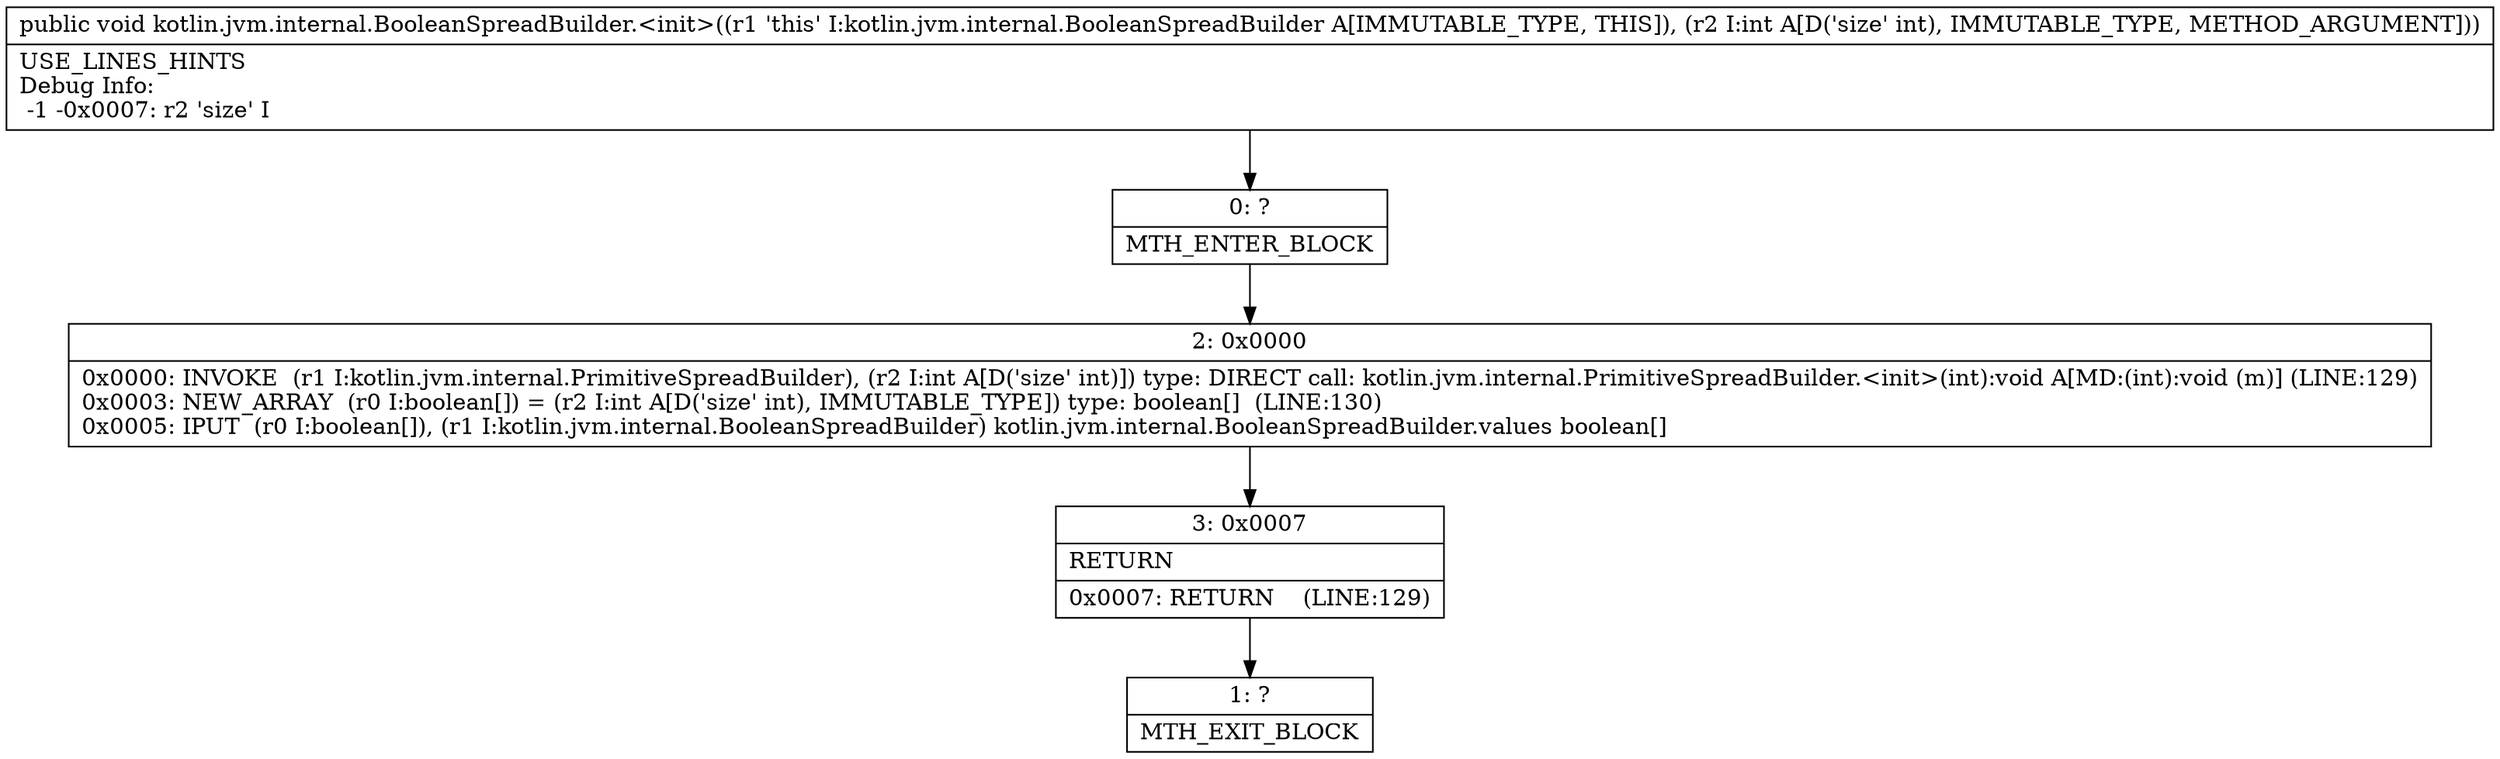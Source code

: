 digraph "CFG forkotlin.jvm.internal.BooleanSpreadBuilder.\<init\>(I)V" {
Node_0 [shape=record,label="{0\:\ ?|MTH_ENTER_BLOCK\l}"];
Node_2 [shape=record,label="{2\:\ 0x0000|0x0000: INVOKE  (r1 I:kotlin.jvm.internal.PrimitiveSpreadBuilder), (r2 I:int A[D('size' int)]) type: DIRECT call: kotlin.jvm.internal.PrimitiveSpreadBuilder.\<init\>(int):void A[MD:(int):void (m)] (LINE:129)\l0x0003: NEW_ARRAY  (r0 I:boolean[]) = (r2 I:int A[D('size' int), IMMUTABLE_TYPE]) type: boolean[]  (LINE:130)\l0x0005: IPUT  (r0 I:boolean[]), (r1 I:kotlin.jvm.internal.BooleanSpreadBuilder) kotlin.jvm.internal.BooleanSpreadBuilder.values boolean[] \l}"];
Node_3 [shape=record,label="{3\:\ 0x0007|RETURN\l|0x0007: RETURN    (LINE:129)\l}"];
Node_1 [shape=record,label="{1\:\ ?|MTH_EXIT_BLOCK\l}"];
MethodNode[shape=record,label="{public void kotlin.jvm.internal.BooleanSpreadBuilder.\<init\>((r1 'this' I:kotlin.jvm.internal.BooleanSpreadBuilder A[IMMUTABLE_TYPE, THIS]), (r2 I:int A[D('size' int), IMMUTABLE_TYPE, METHOD_ARGUMENT]))  | USE_LINES_HINTS\lDebug Info:\l  \-1 \-0x0007: r2 'size' I\l}"];
MethodNode -> Node_0;Node_0 -> Node_2;
Node_2 -> Node_3;
Node_3 -> Node_1;
}

